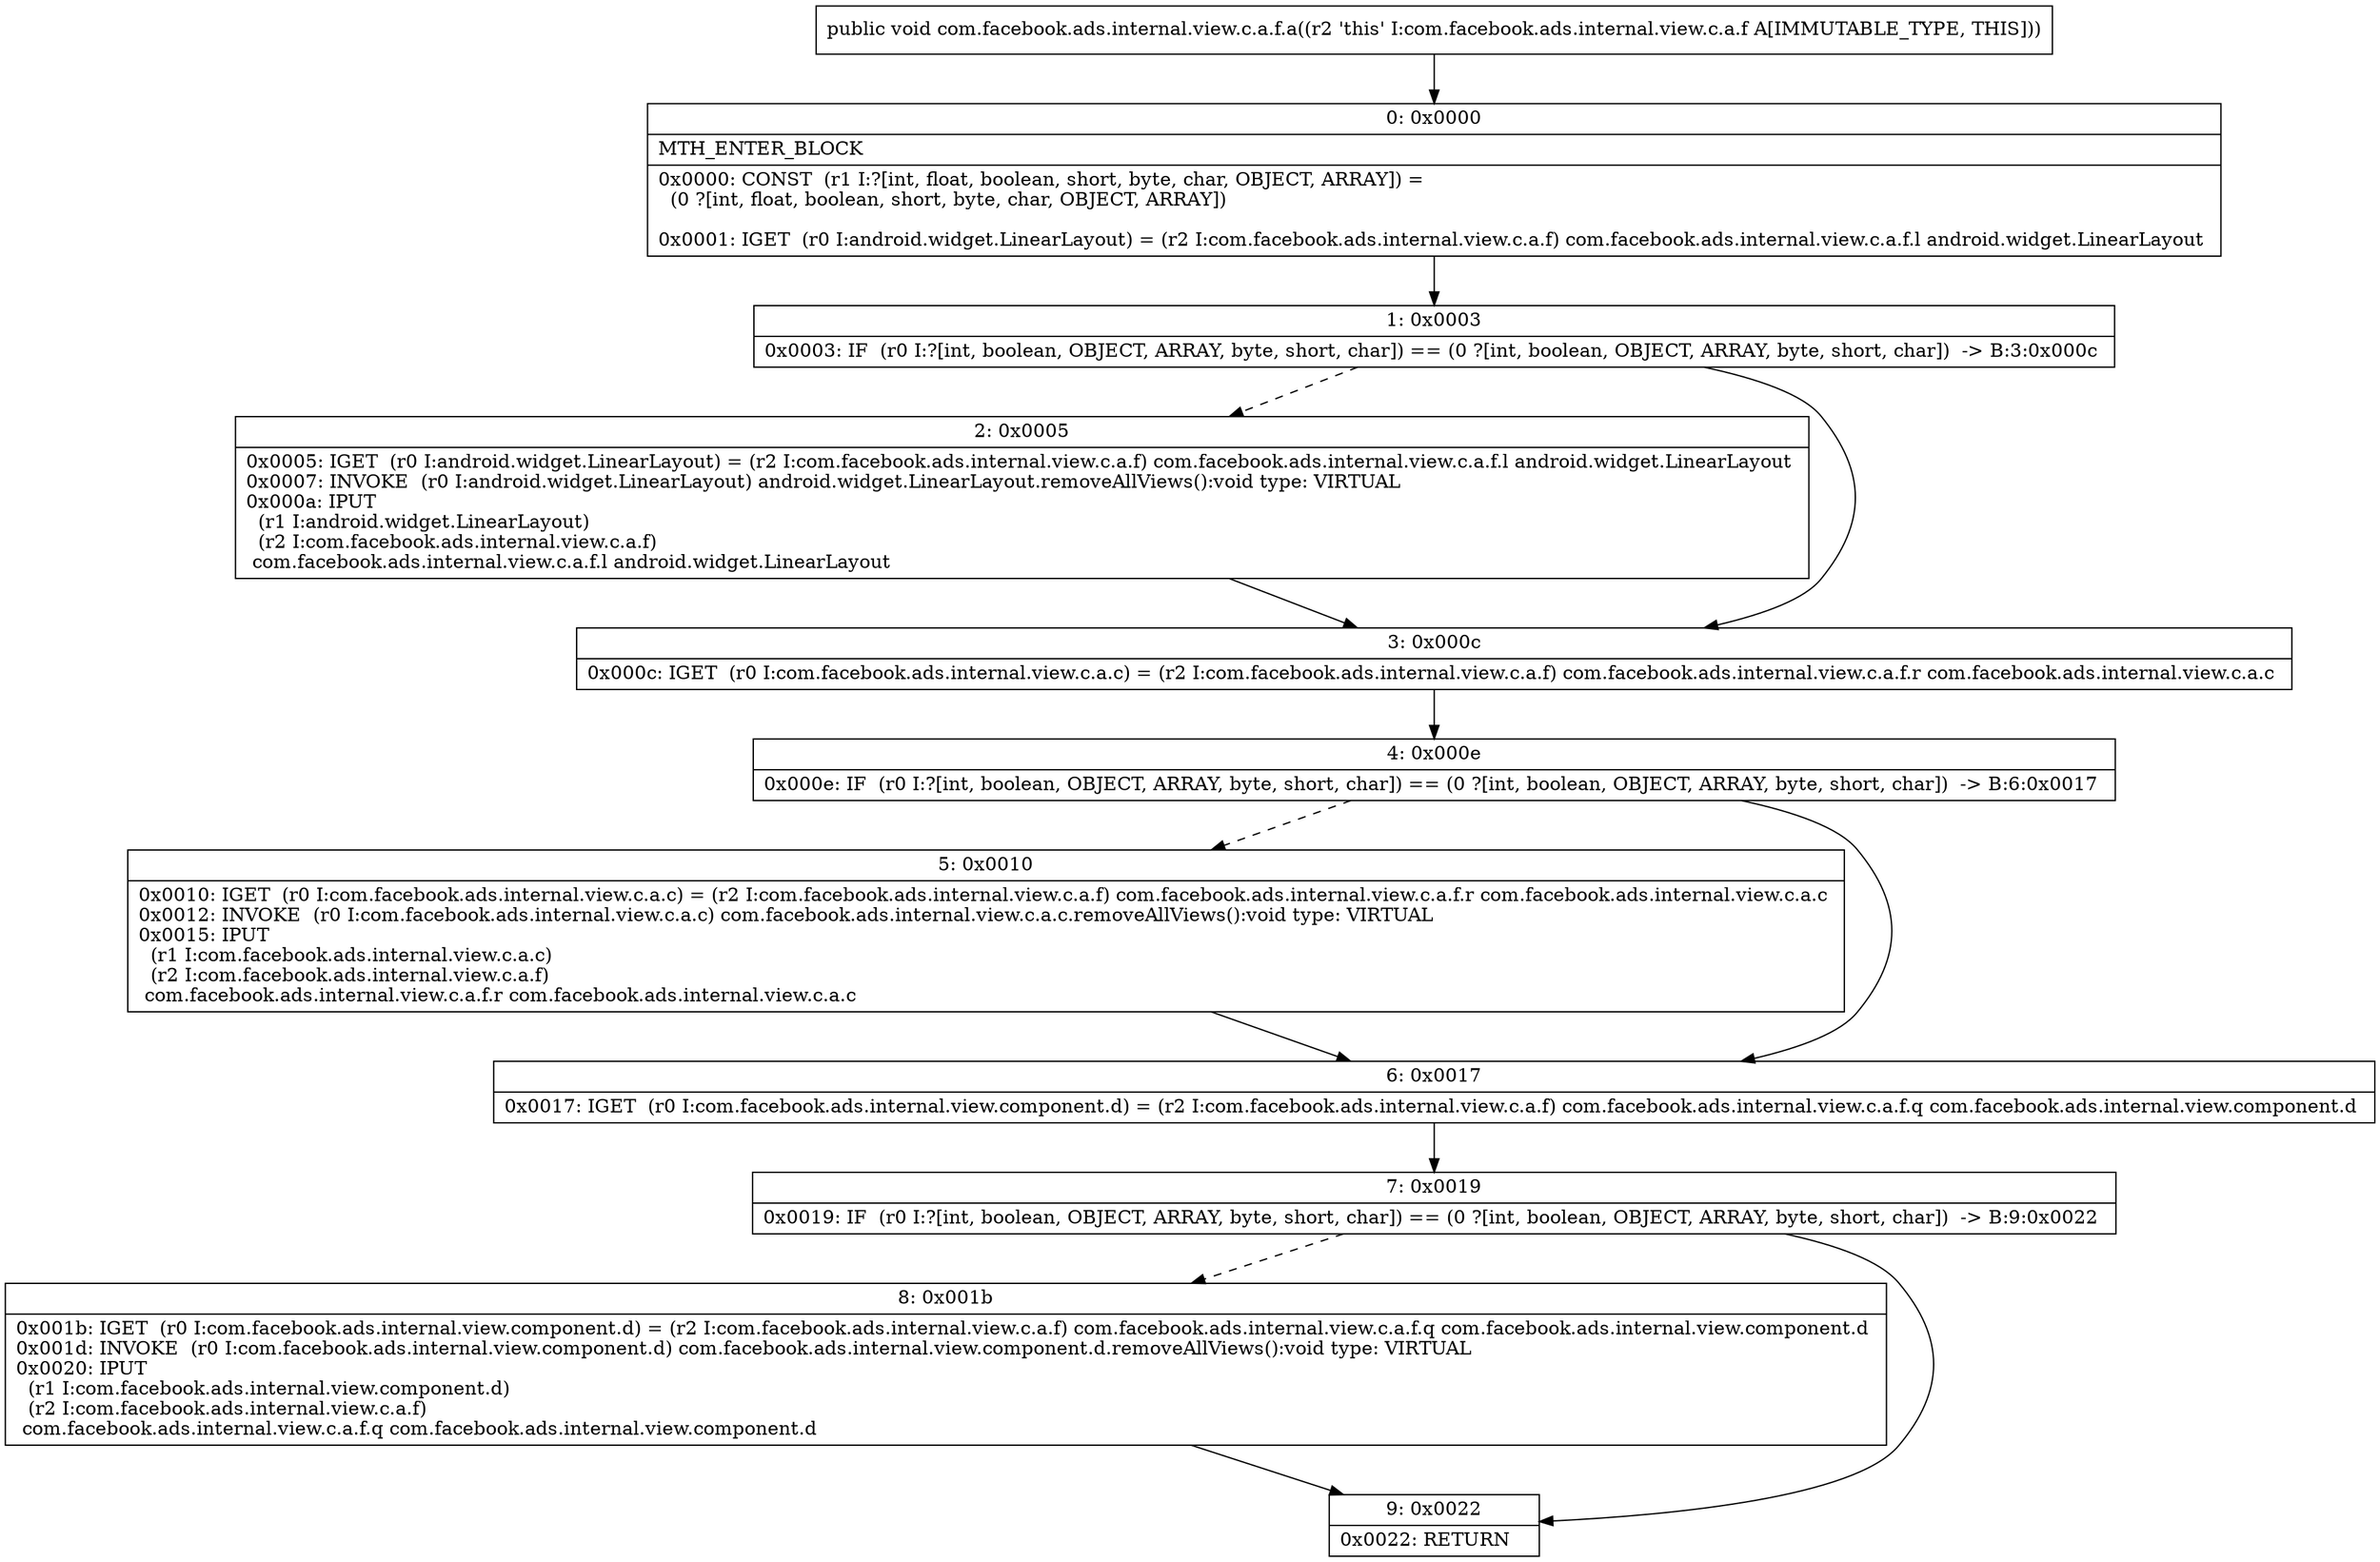 digraph "CFG forcom.facebook.ads.internal.view.c.a.f.a()V" {
Node_0 [shape=record,label="{0\:\ 0x0000|MTH_ENTER_BLOCK\l|0x0000: CONST  (r1 I:?[int, float, boolean, short, byte, char, OBJECT, ARRAY]) = \l  (0 ?[int, float, boolean, short, byte, char, OBJECT, ARRAY])\l \l0x0001: IGET  (r0 I:android.widget.LinearLayout) = (r2 I:com.facebook.ads.internal.view.c.a.f) com.facebook.ads.internal.view.c.a.f.l android.widget.LinearLayout \l}"];
Node_1 [shape=record,label="{1\:\ 0x0003|0x0003: IF  (r0 I:?[int, boolean, OBJECT, ARRAY, byte, short, char]) == (0 ?[int, boolean, OBJECT, ARRAY, byte, short, char])  \-\> B:3:0x000c \l}"];
Node_2 [shape=record,label="{2\:\ 0x0005|0x0005: IGET  (r0 I:android.widget.LinearLayout) = (r2 I:com.facebook.ads.internal.view.c.a.f) com.facebook.ads.internal.view.c.a.f.l android.widget.LinearLayout \l0x0007: INVOKE  (r0 I:android.widget.LinearLayout) android.widget.LinearLayout.removeAllViews():void type: VIRTUAL \l0x000a: IPUT  \l  (r1 I:android.widget.LinearLayout)\l  (r2 I:com.facebook.ads.internal.view.c.a.f)\l com.facebook.ads.internal.view.c.a.f.l android.widget.LinearLayout \l}"];
Node_3 [shape=record,label="{3\:\ 0x000c|0x000c: IGET  (r0 I:com.facebook.ads.internal.view.c.a.c) = (r2 I:com.facebook.ads.internal.view.c.a.f) com.facebook.ads.internal.view.c.a.f.r com.facebook.ads.internal.view.c.a.c \l}"];
Node_4 [shape=record,label="{4\:\ 0x000e|0x000e: IF  (r0 I:?[int, boolean, OBJECT, ARRAY, byte, short, char]) == (0 ?[int, boolean, OBJECT, ARRAY, byte, short, char])  \-\> B:6:0x0017 \l}"];
Node_5 [shape=record,label="{5\:\ 0x0010|0x0010: IGET  (r0 I:com.facebook.ads.internal.view.c.a.c) = (r2 I:com.facebook.ads.internal.view.c.a.f) com.facebook.ads.internal.view.c.a.f.r com.facebook.ads.internal.view.c.a.c \l0x0012: INVOKE  (r0 I:com.facebook.ads.internal.view.c.a.c) com.facebook.ads.internal.view.c.a.c.removeAllViews():void type: VIRTUAL \l0x0015: IPUT  \l  (r1 I:com.facebook.ads.internal.view.c.a.c)\l  (r2 I:com.facebook.ads.internal.view.c.a.f)\l com.facebook.ads.internal.view.c.a.f.r com.facebook.ads.internal.view.c.a.c \l}"];
Node_6 [shape=record,label="{6\:\ 0x0017|0x0017: IGET  (r0 I:com.facebook.ads.internal.view.component.d) = (r2 I:com.facebook.ads.internal.view.c.a.f) com.facebook.ads.internal.view.c.a.f.q com.facebook.ads.internal.view.component.d \l}"];
Node_7 [shape=record,label="{7\:\ 0x0019|0x0019: IF  (r0 I:?[int, boolean, OBJECT, ARRAY, byte, short, char]) == (0 ?[int, boolean, OBJECT, ARRAY, byte, short, char])  \-\> B:9:0x0022 \l}"];
Node_8 [shape=record,label="{8\:\ 0x001b|0x001b: IGET  (r0 I:com.facebook.ads.internal.view.component.d) = (r2 I:com.facebook.ads.internal.view.c.a.f) com.facebook.ads.internal.view.c.a.f.q com.facebook.ads.internal.view.component.d \l0x001d: INVOKE  (r0 I:com.facebook.ads.internal.view.component.d) com.facebook.ads.internal.view.component.d.removeAllViews():void type: VIRTUAL \l0x0020: IPUT  \l  (r1 I:com.facebook.ads.internal.view.component.d)\l  (r2 I:com.facebook.ads.internal.view.c.a.f)\l com.facebook.ads.internal.view.c.a.f.q com.facebook.ads.internal.view.component.d \l}"];
Node_9 [shape=record,label="{9\:\ 0x0022|0x0022: RETURN   \l}"];
MethodNode[shape=record,label="{public void com.facebook.ads.internal.view.c.a.f.a((r2 'this' I:com.facebook.ads.internal.view.c.a.f A[IMMUTABLE_TYPE, THIS])) }"];
MethodNode -> Node_0;
Node_0 -> Node_1;
Node_1 -> Node_2[style=dashed];
Node_1 -> Node_3;
Node_2 -> Node_3;
Node_3 -> Node_4;
Node_4 -> Node_5[style=dashed];
Node_4 -> Node_6;
Node_5 -> Node_6;
Node_6 -> Node_7;
Node_7 -> Node_8[style=dashed];
Node_7 -> Node_9;
Node_8 -> Node_9;
}

